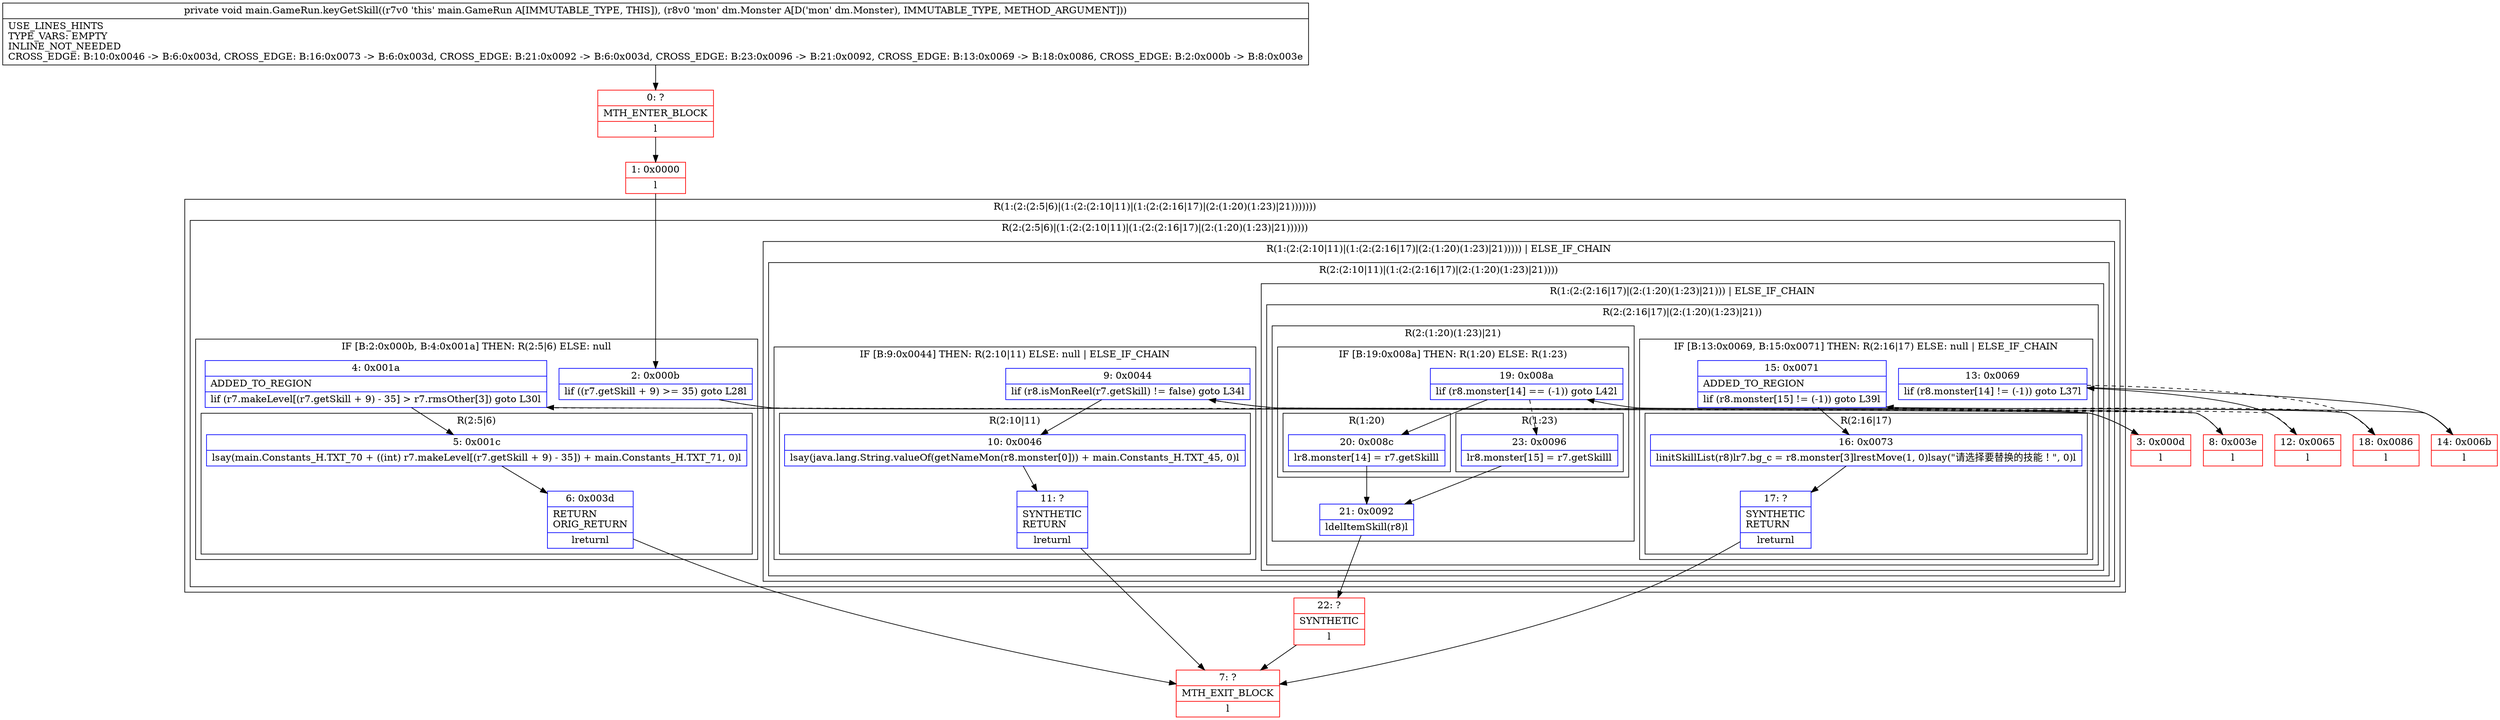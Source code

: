 digraph "CFG formain.GameRun.keyGetSkill(Ldm\/Monster;)V" {
subgraph cluster_Region_2124517382 {
label = "R(1:(2:(2:5|6)|(1:(2:(2:10|11)|(1:(2:(2:16|17)|(2:(1:20)(1:23)|21)))))))";
node [shape=record,color=blue];
subgraph cluster_Region_1451425253 {
label = "R(2:(2:5|6)|(1:(2:(2:10|11)|(1:(2:(2:16|17)|(2:(1:20)(1:23)|21))))))";
node [shape=record,color=blue];
subgraph cluster_IfRegion_234079393 {
label = "IF [B:2:0x000b, B:4:0x001a] THEN: R(2:5|6) ELSE: null";
node [shape=record,color=blue];
Node_2 [shape=record,label="{2\:\ 0x000b|lif ((r7.getSkill + 9) \>= 35) goto L28l}"];
Node_4 [shape=record,label="{4\:\ 0x001a|ADDED_TO_REGION\l|lif (r7.makeLevel[(r7.getSkill + 9) \- 35] \> r7.rmsOther[3]) goto L30l}"];
subgraph cluster_Region_1501962620 {
label = "R(2:5|6)";
node [shape=record,color=blue];
Node_5 [shape=record,label="{5\:\ 0x001c|lsay(main.Constants_H.TXT_70 + ((int) r7.makeLevel[(r7.getSkill + 9) \- 35]) + main.Constants_H.TXT_71, 0)l}"];
Node_6 [shape=record,label="{6\:\ 0x003d|RETURN\lORIG_RETURN\l|lreturnl}"];
}
}
subgraph cluster_Region_727034858 {
label = "R(1:(2:(2:10|11)|(1:(2:(2:16|17)|(2:(1:20)(1:23)|21))))) | ELSE_IF_CHAIN\l";
node [shape=record,color=blue];
subgraph cluster_Region_1786316464 {
label = "R(2:(2:10|11)|(1:(2:(2:16|17)|(2:(1:20)(1:23)|21))))";
node [shape=record,color=blue];
subgraph cluster_IfRegion_2042364306 {
label = "IF [B:9:0x0044] THEN: R(2:10|11) ELSE: null | ELSE_IF_CHAIN\l";
node [shape=record,color=blue];
Node_9 [shape=record,label="{9\:\ 0x0044|lif (r8.isMonReel(r7.getSkill) != false) goto L34l}"];
subgraph cluster_Region_291066392 {
label = "R(2:10|11)";
node [shape=record,color=blue];
Node_10 [shape=record,label="{10\:\ 0x0046|lsay(java.lang.String.valueOf(getNameMon(r8.monster[0])) + main.Constants_H.TXT_45, 0)l}"];
Node_11 [shape=record,label="{11\:\ ?|SYNTHETIC\lRETURN\l|lreturnl}"];
}
}
subgraph cluster_Region_391491874 {
label = "R(1:(2:(2:16|17)|(2:(1:20)(1:23)|21))) | ELSE_IF_CHAIN\l";
node [shape=record,color=blue];
subgraph cluster_Region_893086206 {
label = "R(2:(2:16|17)|(2:(1:20)(1:23)|21))";
node [shape=record,color=blue];
subgraph cluster_IfRegion_747789914 {
label = "IF [B:13:0x0069, B:15:0x0071] THEN: R(2:16|17) ELSE: null | ELSE_IF_CHAIN\l";
node [shape=record,color=blue];
Node_13 [shape=record,label="{13\:\ 0x0069|lif (r8.monster[14] != (\-1)) goto L37l}"];
Node_15 [shape=record,label="{15\:\ 0x0071|ADDED_TO_REGION\l|lif (r8.monster[15] != (\-1)) goto L39l}"];
subgraph cluster_Region_1996492866 {
label = "R(2:16|17)";
node [shape=record,color=blue];
Node_16 [shape=record,label="{16\:\ 0x0073|linitSkillList(r8)lr7.bg_c = r8.monster[3]lrestMove(1, 0)lsay(\"请选择要替换的技能！\", 0)l}"];
Node_17 [shape=record,label="{17\:\ ?|SYNTHETIC\lRETURN\l|lreturnl}"];
}
}
subgraph cluster_Region_1306948385 {
label = "R(2:(1:20)(1:23)|21)";
node [shape=record,color=blue];
subgraph cluster_IfRegion_603752442 {
label = "IF [B:19:0x008a] THEN: R(1:20) ELSE: R(1:23)";
node [shape=record,color=blue];
Node_19 [shape=record,label="{19\:\ 0x008a|lif (r8.monster[14] == (\-1)) goto L42l}"];
subgraph cluster_Region_497188177 {
label = "R(1:20)";
node [shape=record,color=blue];
Node_20 [shape=record,label="{20\:\ 0x008c|lr8.monster[14] = r7.getSkilll}"];
}
subgraph cluster_Region_1792535719 {
label = "R(1:23)";
node [shape=record,color=blue];
Node_23 [shape=record,label="{23\:\ 0x0096|lr8.monster[15] = r7.getSkilll}"];
}
}
Node_21 [shape=record,label="{21\:\ 0x0092|ldelItemSkill(r8)l}"];
}
}
}
}
}
}
}
Node_0 [shape=record,color=red,label="{0\:\ ?|MTH_ENTER_BLOCK\l|l}"];
Node_1 [shape=record,color=red,label="{1\:\ 0x0000|l}"];
Node_3 [shape=record,color=red,label="{3\:\ 0x000d|l}"];
Node_7 [shape=record,color=red,label="{7\:\ ?|MTH_EXIT_BLOCK\l|l}"];
Node_8 [shape=record,color=red,label="{8\:\ 0x003e|l}"];
Node_12 [shape=record,color=red,label="{12\:\ 0x0065|l}"];
Node_14 [shape=record,color=red,label="{14\:\ 0x006b|l}"];
Node_18 [shape=record,color=red,label="{18\:\ 0x0086|l}"];
Node_22 [shape=record,color=red,label="{22\:\ ?|SYNTHETIC\l|l}"];
MethodNode[shape=record,label="{private void main.GameRun.keyGetSkill((r7v0 'this' main.GameRun A[IMMUTABLE_TYPE, THIS]), (r8v0 'mon' dm.Monster A[D('mon' dm.Monster), IMMUTABLE_TYPE, METHOD_ARGUMENT]))  | USE_LINES_HINTS\lTYPE_VARS: EMPTY\lINLINE_NOT_NEEDED\lCROSS_EDGE: B:10:0x0046 \-\> B:6:0x003d, CROSS_EDGE: B:16:0x0073 \-\> B:6:0x003d, CROSS_EDGE: B:21:0x0092 \-\> B:6:0x003d, CROSS_EDGE: B:23:0x0096 \-\> B:21:0x0092, CROSS_EDGE: B:13:0x0069 \-\> B:18:0x0086, CROSS_EDGE: B:2:0x000b \-\> B:8:0x003e\l}"];
MethodNode -> Node_0;
Node_2 -> Node_3;
Node_2 -> Node_8[style=dashed];
Node_4 -> Node_5;
Node_4 -> Node_8[style=dashed];
Node_5 -> Node_6;
Node_6 -> Node_7;
Node_9 -> Node_10;
Node_9 -> Node_12[style=dashed];
Node_10 -> Node_11;
Node_11 -> Node_7;
Node_13 -> Node_14;
Node_13 -> Node_18[style=dashed];
Node_15 -> Node_16;
Node_15 -> Node_18[style=dashed];
Node_16 -> Node_17;
Node_17 -> Node_7;
Node_19 -> Node_20;
Node_19 -> Node_23[style=dashed];
Node_20 -> Node_21;
Node_23 -> Node_21;
Node_21 -> Node_22;
Node_0 -> Node_1;
Node_1 -> Node_2;
Node_3 -> Node_4;
Node_8 -> Node_9;
Node_12 -> Node_13;
Node_14 -> Node_15;
Node_18 -> Node_19;
Node_22 -> Node_7;
}

